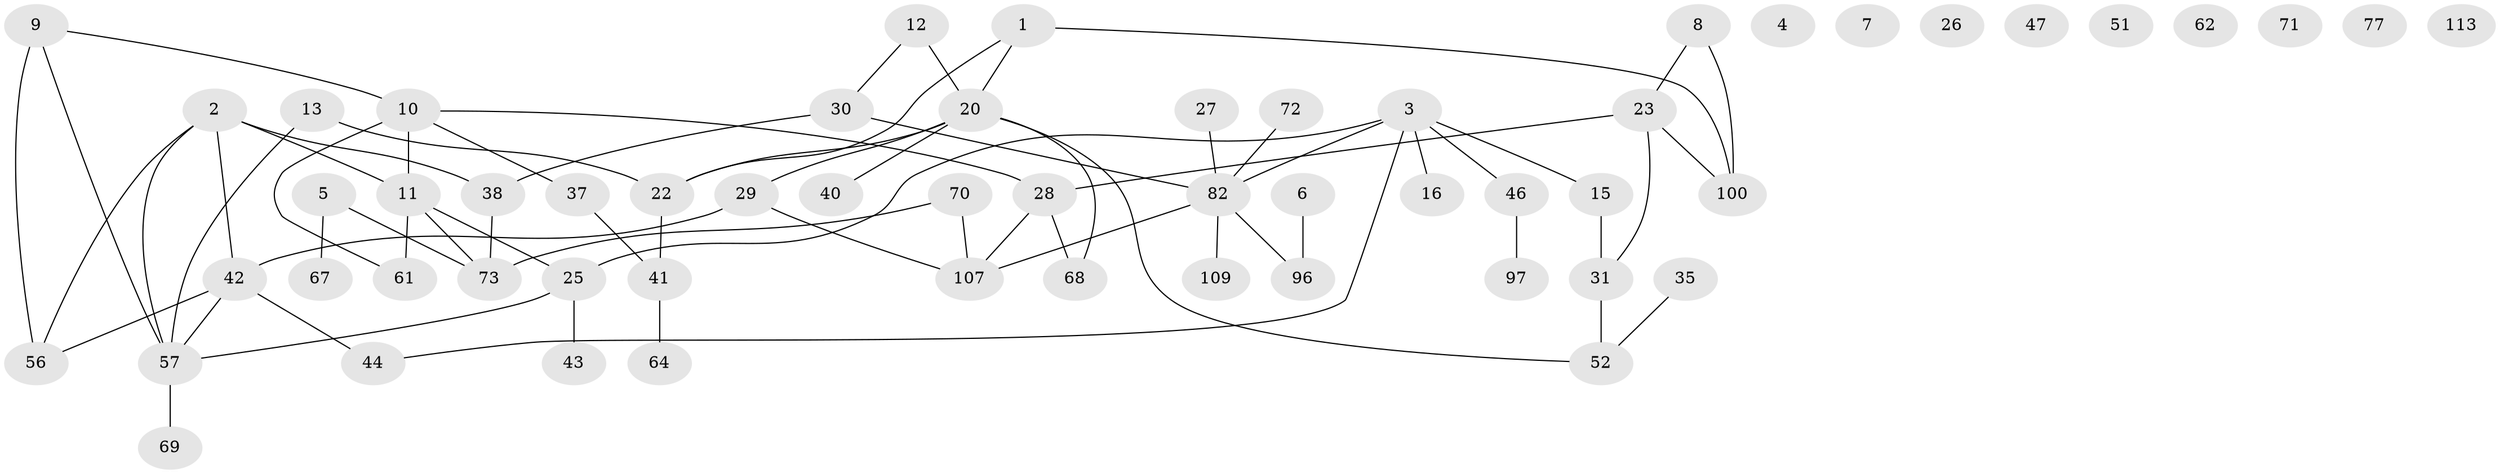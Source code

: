 // original degree distribution, {3: 0.21929824561403508, 6: 0.017543859649122806, 1: 0.23684210526315788, 0: 0.06140350877192982, 2: 0.34210526315789475, 4: 0.10526315789473684, 7: 0.008771929824561403, 5: 0.008771929824561403}
// Generated by graph-tools (version 1.1) at 2025/13/03/09/25 04:13:10]
// undirected, 57 vertices, 68 edges
graph export_dot {
graph [start="1"]
  node [color=gray90,style=filled];
  1 [super="+21"];
  2 [super="+88+80+59"];
  3 [super="+14"];
  4;
  5 [super="+90"];
  6;
  7 [super="+49"];
  8 [super="+24"];
  9 [super="+39"];
  10 [super="+92+17"];
  11 [super="+19"];
  12 [super="+18"];
  13 [super="+63"];
  15;
  16 [super="+83"];
  20 [super="+45+106"];
  22;
  23 [super="+48"];
  25 [super="+76+33+34"];
  26;
  27;
  28 [super="+54+101+65"];
  29 [super="+32"];
  30 [super="+94"];
  31 [super="+75+53+95"];
  35;
  37 [super="+79"];
  38 [super="+55"];
  40;
  41 [super="+102"];
  42 [super="+99+50"];
  43;
  44 [super="+85"];
  46;
  47 [super="+91"];
  51;
  52 [super="+74"];
  56;
  57 [super="+84"];
  61;
  62;
  64;
  67;
  68 [super="+103"];
  69 [super="+86"];
  70;
  71;
  72 [super="+104"];
  73;
  77;
  82;
  96;
  97;
  100 [super="+111"];
  107 [super="+114"];
  109;
  113;
  1 -- 20;
  1 -- 100 [weight=2];
  1 -- 22;
  2 -- 56;
  2 -- 38;
  2 -- 42;
  2 -- 57;
  2 -- 11;
  3 -- 16;
  3 -- 82;
  3 -- 44;
  3 -- 46;
  3 -- 15;
  3 -- 25;
  5 -- 73;
  5 -- 67;
  6 -- 96;
  8 -- 100;
  8 -- 23;
  9 -- 10;
  9 -- 56;
  9 -- 57;
  10 -- 37;
  10 -- 61;
  10 -- 28;
  10 -- 11;
  11 -- 61;
  11 -- 73;
  11 -- 25;
  12 -- 20;
  12 -- 30;
  13 -- 22;
  13 -- 57;
  15 -- 31;
  20 -- 52;
  20 -- 40;
  20 -- 29;
  20 -- 22;
  20 -- 68;
  22 -- 41;
  23 -- 31;
  23 -- 100;
  23 -- 28;
  25 -- 43;
  25 -- 57;
  27 -- 82;
  28 -- 68;
  28 -- 107;
  29 -- 107;
  29 -- 42;
  30 -- 38;
  30 -- 82;
  31 -- 52;
  35 -- 52;
  37 -- 41;
  38 -- 73;
  41 -- 64;
  42 -- 56;
  42 -- 57;
  42 -- 44;
  46 -- 97;
  57 -- 69;
  70 -- 73;
  70 -- 107;
  72 -- 82;
  82 -- 96;
  82 -- 107;
  82 -- 109;
}
